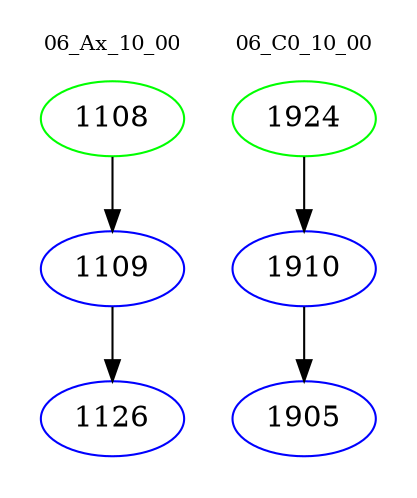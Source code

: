 digraph{
subgraph cluster_0 {
color = white
label = "06_Ax_10_00";
fontsize=10;
T0_1108 [label="1108", color="green"]
T0_1108 -> T0_1109 [color="black"]
T0_1109 [label="1109", color="blue"]
T0_1109 -> T0_1126 [color="black"]
T0_1126 [label="1126", color="blue"]
}
subgraph cluster_1 {
color = white
label = "06_C0_10_00";
fontsize=10;
T1_1924 [label="1924", color="green"]
T1_1924 -> T1_1910 [color="black"]
T1_1910 [label="1910", color="blue"]
T1_1910 -> T1_1905 [color="black"]
T1_1905 [label="1905", color="blue"]
}
}
